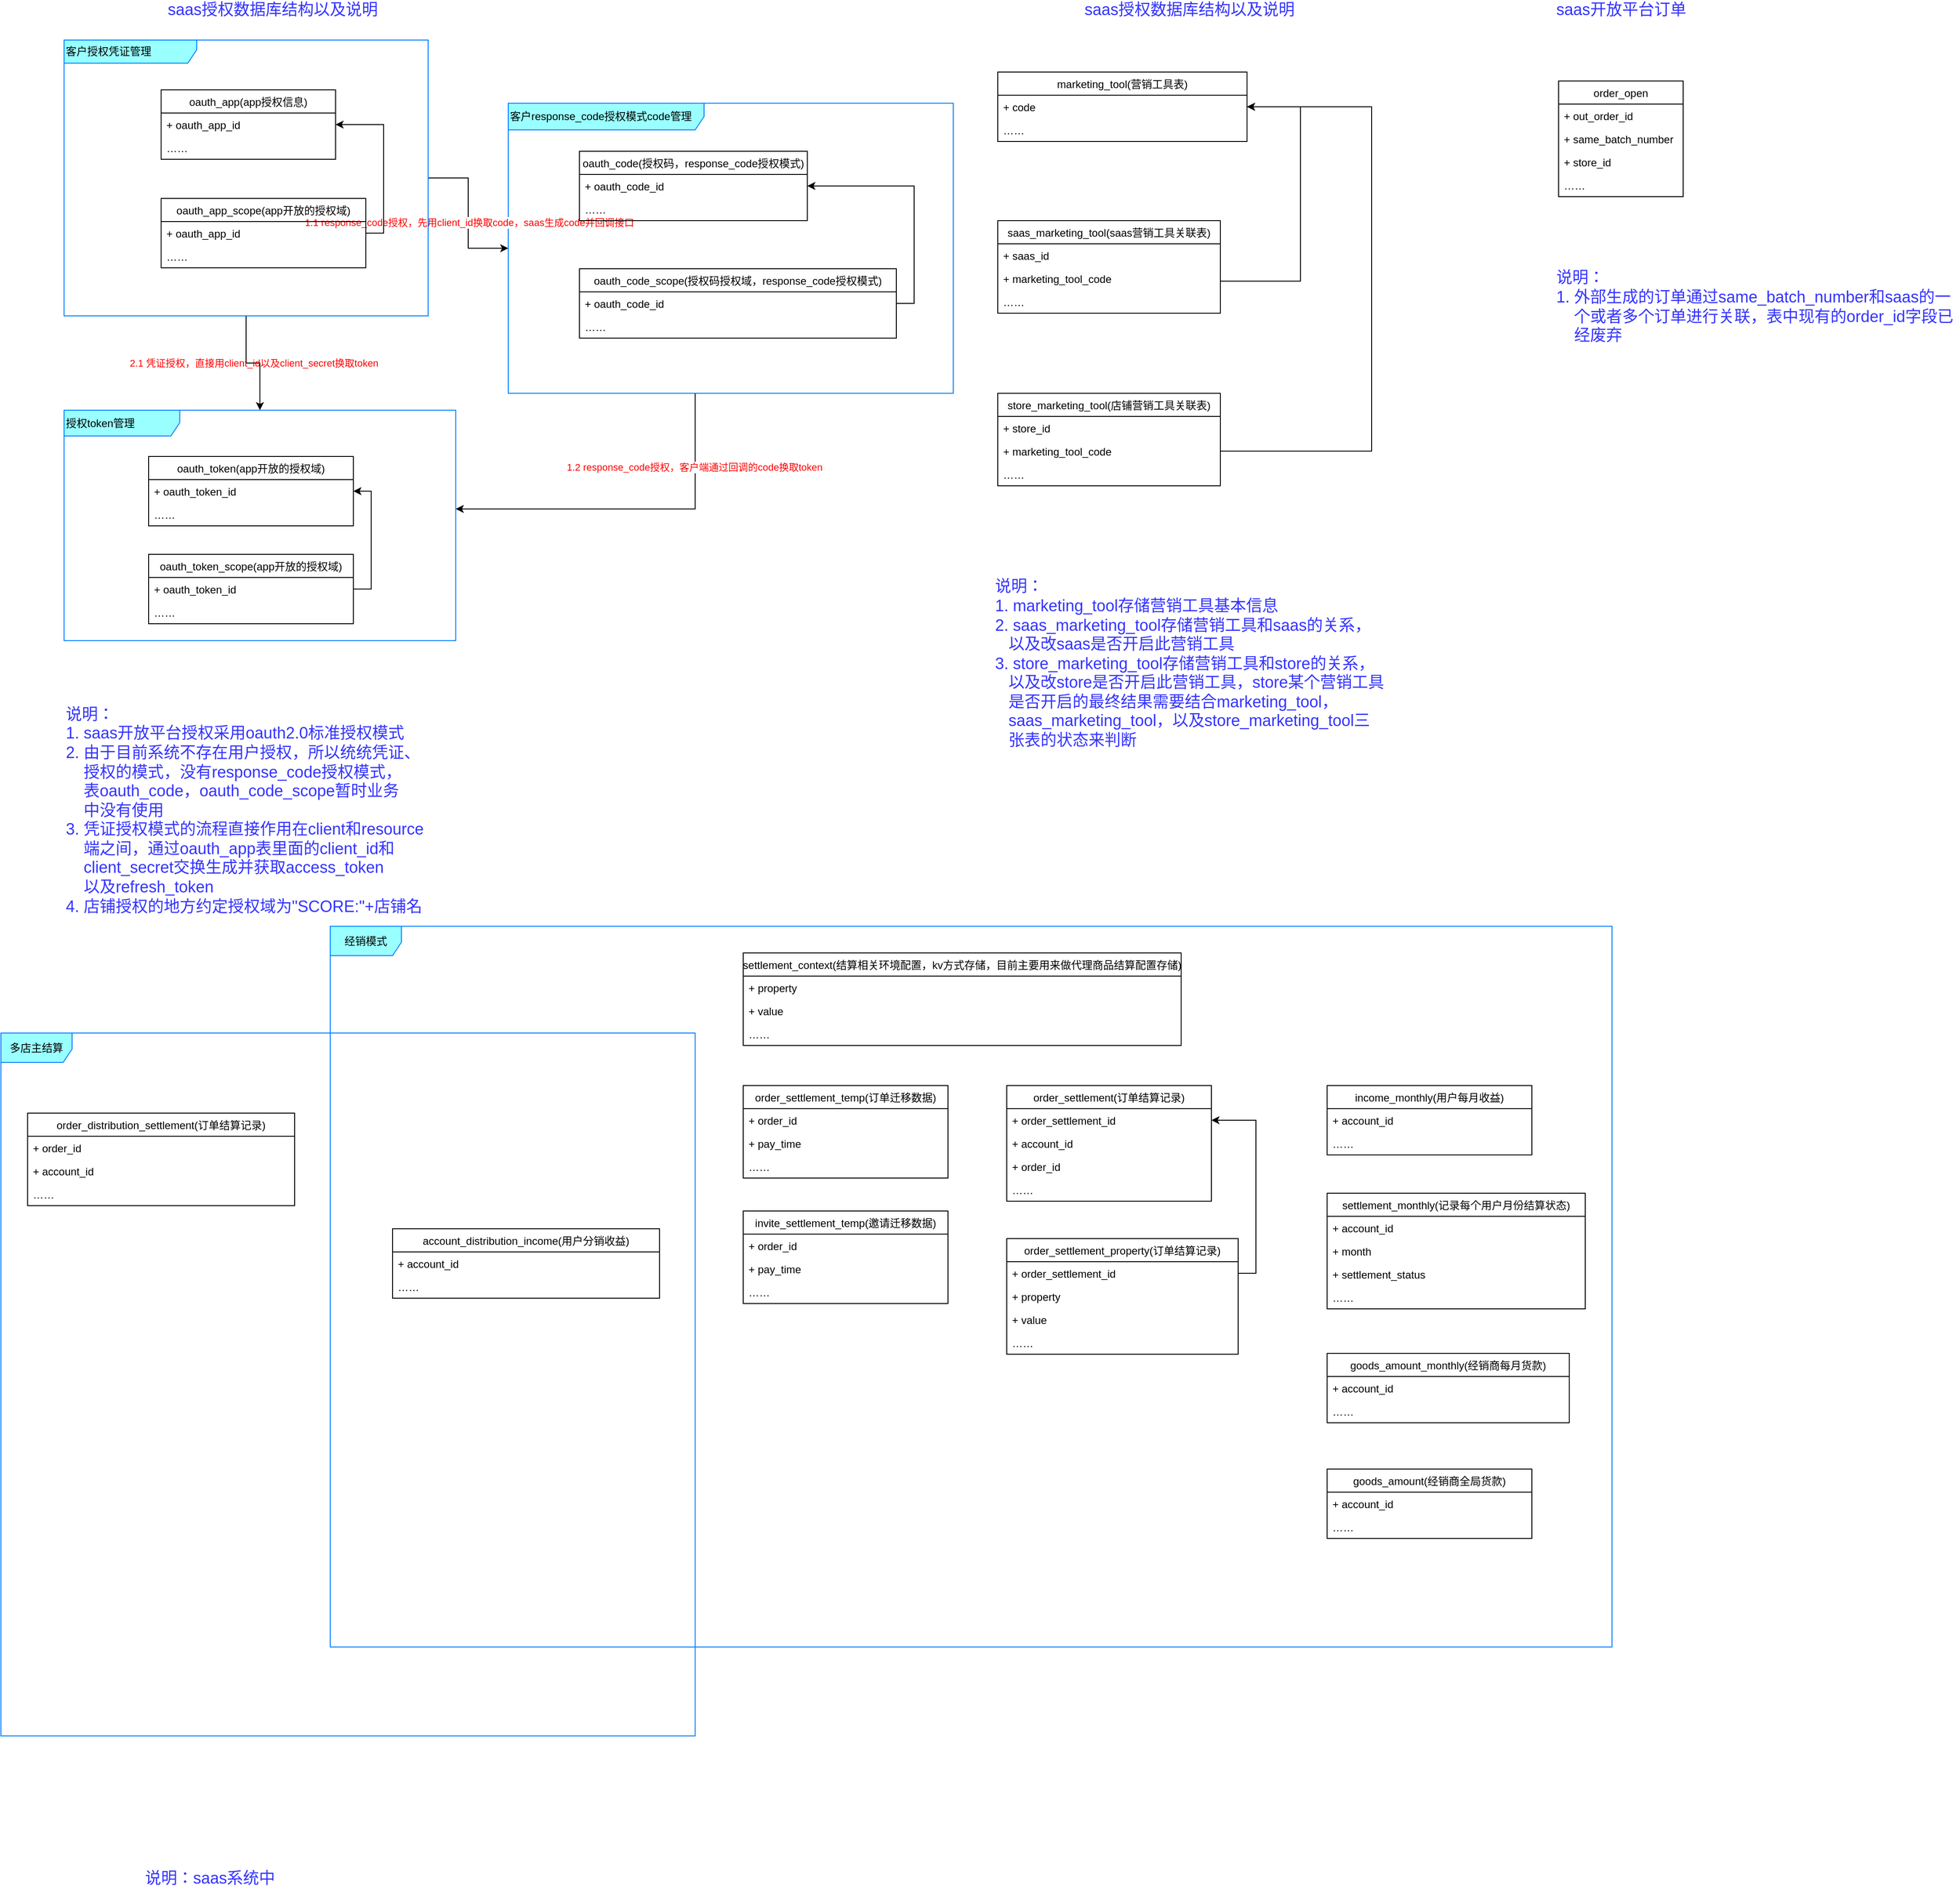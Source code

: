 <mxfile version="14.6.6" type="github">
  <diagram id="8cNXlBiLXLBAkxZQb8D8" name="Page-1">
    <mxGraphModel dx="2249" dy="762" grid="1" gridSize="10" guides="1" tooltips="1" connect="1" arrows="1" fold="1" page="1" pageScale="1" pageWidth="827" pageHeight="1169" math="0" shadow="0">
      <root>
        <mxCell id="0" />
        <mxCell id="1" parent="0" />
        <mxCell id="PSnNEIr_YmE9VNYy7DB6-49" value="多店主结算" style="shape=umlFrame;whiteSpace=wrap;html=1;width=80;height=33;fillColor=#99FFFF;strokeColor=#007FFF;" vertex="1" parent="1">
          <mxGeometry x="-680" y="1200" width="780" height="790" as="geometry" />
        </mxCell>
        <mxCell id="PSnNEIr_YmE9VNYy7DB6-50" value="经销模式" style="shape=umlFrame;whiteSpace=wrap;html=1;width=80;height=33;fillColor=#99FFFF;strokeColor=#007FFF;" vertex="1" parent="1">
          <mxGeometry x="-310" y="1080" width="1440" height="810" as="geometry" />
        </mxCell>
        <mxCell id="78lRP6di_E0o8tFX1qry-29" value="授权token管理" style="shape=umlFrame;whiteSpace=wrap;html=1;align=left;width=130;height=29;fillColor=#99FFFF;strokeColor=#007FFF;" parent="1" vertex="1">
          <mxGeometry x="-609" y="500" width="440" height="259" as="geometry" />
        </mxCell>
        <mxCell id="78lRP6di_E0o8tFX1qry-31" style="edgeStyle=orthogonalEdgeStyle;rounded=0;orthogonalLoop=1;jettySize=auto;html=1;" parent="1" source="78lRP6di_E0o8tFX1qry-28" target="78lRP6di_E0o8tFX1qry-29" edge="1">
          <mxGeometry relative="1" as="geometry">
            <Array as="points">
              <mxPoint x="100" y="611" />
            </Array>
          </mxGeometry>
        </mxCell>
        <mxCell id="78lRP6di_E0o8tFX1qry-37" value="1.2 response_code授权，客户端通过回调的code换取token" style="edgeLabel;html=1;align=center;verticalAlign=middle;resizable=0;points=[];fontColor=#FF0000;" parent="78lRP6di_E0o8tFX1qry-31" vertex="1" connectable="0">
          <mxGeometry x="-0.584" y="-1" relative="1" as="geometry">
            <mxPoint as="offset" />
          </mxGeometry>
        </mxCell>
        <mxCell id="78lRP6di_E0o8tFX1qry-28" value="客户response_code授权模式code管理" style="shape=umlFrame;whiteSpace=wrap;html=1;align=left;width=220;height=30;labelBackgroundColor=none;labelBorderColor=none;fillColor=#99FFFF;strokeColor=#007FFF;" parent="1" vertex="1">
          <mxGeometry x="-110" y="155" width="500" height="326" as="geometry" />
        </mxCell>
        <mxCell id="78lRP6di_E0o8tFX1qry-30" style="edgeStyle=orthogonalEdgeStyle;rounded=0;orthogonalLoop=1;jettySize=auto;html=1;" parent="1" source="78lRP6di_E0o8tFX1qry-27" target="78lRP6di_E0o8tFX1qry-28" edge="1">
          <mxGeometry relative="1" as="geometry">
            <Array as="points">
              <mxPoint x="-155" y="239" />
              <mxPoint x="-155" y="318" />
            </Array>
          </mxGeometry>
        </mxCell>
        <mxCell id="78lRP6di_E0o8tFX1qry-36" value="1.1&amp;nbsp;response_code授权，先用client_id换取code，saas生成code并回调接口" style="edgeLabel;html=1;align=center;verticalAlign=middle;resizable=0;points=[];fontColor=#FF0000;" parent="78lRP6di_E0o8tFX1qry-30" vertex="1" connectable="0">
          <mxGeometry x="0.124" y="1" relative="1" as="geometry">
            <mxPoint as="offset" />
          </mxGeometry>
        </mxCell>
        <mxCell id="78lRP6di_E0o8tFX1qry-32" value="2.1&amp;nbsp;凭证授权，直接用client_id以及client_secret换取token" style="edgeStyle=orthogonalEdgeStyle;rounded=0;orthogonalLoop=1;jettySize=auto;html=1;fontColor=#FF0000;labelBackgroundColor=none;" parent="1" source="78lRP6di_E0o8tFX1qry-27" target="78lRP6di_E0o8tFX1qry-29" edge="1">
          <mxGeometry relative="1" as="geometry" />
        </mxCell>
        <mxCell id="78lRP6di_E0o8tFX1qry-27" value="客户授权凭证管理" style="shape=umlFrame;whiteSpace=wrap;html=1;align=left;width=149;height=26;fillColor=#99FFFF;strokeColor=#007FFF;" parent="1" vertex="1">
          <mxGeometry x="-609" y="84" width="409" height="310" as="geometry" />
        </mxCell>
        <mxCell id="y5n3PDEYsCLpKXq8bgqE-3" value="oauth_app(app授权信息)" style="swimlane;fontStyle=0;childLayout=stackLayout;horizontal=1;startSize=26;fillColor=none;horizontalStack=0;resizeParent=1;resizeParentMax=0;resizeLast=0;collapsible=1;marginBottom=0;" parent="1" vertex="1">
          <mxGeometry x="-500" y="140" width="196" height="78" as="geometry" />
        </mxCell>
        <mxCell id="y5n3PDEYsCLpKXq8bgqE-4" value="+ oauth_app_id" style="text;strokeColor=none;fillColor=none;align=left;verticalAlign=top;spacingLeft=4;spacingRight=4;overflow=hidden;rotatable=0;points=[[0,0.5],[1,0.5]];portConstraint=eastwest;" parent="y5n3PDEYsCLpKXq8bgqE-3" vertex="1">
          <mxGeometry y="26" width="196" height="26" as="geometry" />
        </mxCell>
        <mxCell id="y5n3PDEYsCLpKXq8bgqE-7" value="……" style="text;strokeColor=none;fillColor=none;align=left;verticalAlign=top;spacingLeft=4;spacingRight=4;overflow=hidden;rotatable=0;points=[[0,0.5],[1,0.5]];portConstraint=eastwest;" parent="y5n3PDEYsCLpKXq8bgqE-3" vertex="1">
          <mxGeometry y="52" width="196" height="26" as="geometry" />
        </mxCell>
        <mxCell id="y5n3PDEYsCLpKXq8bgqE-8" value="oauth_app_scope(app开放的授权域)" style="swimlane;fontStyle=0;childLayout=stackLayout;horizontal=1;startSize=26;fillColor=none;horizontalStack=0;resizeParent=1;resizeParentMax=0;resizeLast=0;collapsible=1;marginBottom=0;" parent="1" vertex="1">
          <mxGeometry x="-500" y="262" width="230" height="78" as="geometry" />
        </mxCell>
        <mxCell id="y5n3PDEYsCLpKXq8bgqE-9" value="+ oauth_app_id" style="text;strokeColor=none;fillColor=none;align=left;verticalAlign=top;spacingLeft=4;spacingRight=4;overflow=hidden;rotatable=0;points=[[0,0.5],[1,0.5]];portConstraint=eastwest;" parent="y5n3PDEYsCLpKXq8bgqE-8" vertex="1">
          <mxGeometry y="26" width="230" height="26" as="geometry" />
        </mxCell>
        <mxCell id="y5n3PDEYsCLpKXq8bgqE-10" value="……" style="text;strokeColor=none;fillColor=none;align=left;verticalAlign=top;spacingLeft=4;spacingRight=4;overflow=hidden;rotatable=0;points=[[0,0.5],[1,0.5]];portConstraint=eastwest;" parent="y5n3PDEYsCLpKXq8bgqE-8" vertex="1">
          <mxGeometry y="52" width="230" height="26" as="geometry" />
        </mxCell>
        <mxCell id="y5n3PDEYsCLpKXq8bgqE-18" value="oauth_code(授权码，response_code授权模式)" style="swimlane;fontStyle=0;childLayout=stackLayout;horizontal=1;startSize=26;fillColor=none;horizontalStack=0;resizeParent=1;resizeParentMax=0;resizeLast=0;collapsible=1;marginBottom=0;" parent="1" vertex="1">
          <mxGeometry x="-30" y="209" width="256" height="78" as="geometry" />
        </mxCell>
        <mxCell id="y5n3PDEYsCLpKXq8bgqE-19" value="+ oauth_code_id" style="text;strokeColor=none;fillColor=none;align=left;verticalAlign=top;spacingLeft=4;spacingRight=4;overflow=hidden;rotatable=0;points=[[0,0.5],[1,0.5]];portConstraint=eastwest;" parent="y5n3PDEYsCLpKXq8bgqE-18" vertex="1">
          <mxGeometry y="26" width="256" height="26" as="geometry" />
        </mxCell>
        <mxCell id="y5n3PDEYsCLpKXq8bgqE-20" value="……" style="text;strokeColor=none;fillColor=none;align=left;verticalAlign=top;spacingLeft=4;spacingRight=4;overflow=hidden;rotatable=0;points=[[0,0.5],[1,0.5]];portConstraint=eastwest;" parent="y5n3PDEYsCLpKXq8bgqE-18" vertex="1">
          <mxGeometry y="52" width="256" height="26" as="geometry" />
        </mxCell>
        <mxCell id="y5n3PDEYsCLpKXq8bgqE-21" value="oauth_code_scope(授权码授权域，response_code授权模式)" style="swimlane;fontStyle=0;childLayout=stackLayout;horizontal=1;startSize=26;fillColor=none;horizontalStack=0;resizeParent=1;resizeParentMax=0;resizeLast=0;collapsible=1;marginBottom=0;" parent="1" vertex="1">
          <mxGeometry x="-30" y="341" width="356" height="78" as="geometry" />
        </mxCell>
        <mxCell id="y5n3PDEYsCLpKXq8bgqE-22" value="+ oauth_code_id" style="text;strokeColor=none;fillColor=none;align=left;verticalAlign=top;spacingLeft=4;spacingRight=4;overflow=hidden;rotatable=0;points=[[0,0.5],[1,0.5]];portConstraint=eastwest;" parent="y5n3PDEYsCLpKXq8bgqE-21" vertex="1">
          <mxGeometry y="26" width="356" height="26" as="geometry" />
        </mxCell>
        <mxCell id="y5n3PDEYsCLpKXq8bgqE-23" value="……" style="text;strokeColor=none;fillColor=none;align=left;verticalAlign=top;spacingLeft=4;spacingRight=4;overflow=hidden;rotatable=0;points=[[0,0.5],[1,0.5]];portConstraint=eastwest;" parent="y5n3PDEYsCLpKXq8bgqE-21" vertex="1">
          <mxGeometry y="52" width="356" height="26" as="geometry" />
        </mxCell>
        <mxCell id="y5n3PDEYsCLpKXq8bgqE-24" value="oauth_token(app开放的授权域)" style="swimlane;fontStyle=0;childLayout=stackLayout;horizontal=1;startSize=26;fillColor=none;horizontalStack=0;resizeParent=1;resizeParentMax=0;resizeLast=0;collapsible=1;marginBottom=0;" parent="1" vertex="1">
          <mxGeometry x="-514" y="552" width="230" height="78" as="geometry" />
        </mxCell>
        <mxCell id="y5n3PDEYsCLpKXq8bgqE-25" value="+ oauth_token_id" style="text;strokeColor=none;fillColor=none;align=left;verticalAlign=top;spacingLeft=4;spacingRight=4;overflow=hidden;rotatable=0;points=[[0,0.5],[1,0.5]];portConstraint=eastwest;" parent="y5n3PDEYsCLpKXq8bgqE-24" vertex="1">
          <mxGeometry y="26" width="230" height="26" as="geometry" />
        </mxCell>
        <mxCell id="y5n3PDEYsCLpKXq8bgqE-26" value="……" style="text;strokeColor=none;fillColor=none;align=left;verticalAlign=top;spacingLeft=4;spacingRight=4;overflow=hidden;rotatable=0;points=[[0,0.5],[1,0.5]];portConstraint=eastwest;" parent="y5n3PDEYsCLpKXq8bgqE-24" vertex="1">
          <mxGeometry y="52" width="230" height="26" as="geometry" />
        </mxCell>
        <mxCell id="y5n3PDEYsCLpKXq8bgqE-27" value="oauth_token_scope(app开放的授权域)" style="swimlane;fontStyle=0;childLayout=stackLayout;horizontal=1;startSize=26;fillColor=none;horizontalStack=0;resizeParent=1;resizeParentMax=0;resizeLast=0;collapsible=1;marginBottom=0;" parent="1" vertex="1">
          <mxGeometry x="-514" y="662" width="230" height="78" as="geometry" />
        </mxCell>
        <mxCell id="y5n3PDEYsCLpKXq8bgqE-28" value="+ oauth_token_id" style="text;strokeColor=none;fillColor=none;align=left;verticalAlign=top;spacingLeft=4;spacingRight=4;overflow=hidden;rotatable=0;points=[[0,0.5],[1,0.5]];portConstraint=eastwest;" parent="y5n3PDEYsCLpKXq8bgqE-27" vertex="1">
          <mxGeometry y="26" width="230" height="26" as="geometry" />
        </mxCell>
        <mxCell id="y5n3PDEYsCLpKXq8bgqE-29" value="……" style="text;strokeColor=none;fillColor=none;align=left;verticalAlign=top;spacingLeft=4;spacingRight=4;overflow=hidden;rotatable=0;points=[[0,0.5],[1,0.5]];portConstraint=eastwest;" parent="y5n3PDEYsCLpKXq8bgqE-27" vertex="1">
          <mxGeometry y="52" width="230" height="26" as="geometry" />
        </mxCell>
        <mxCell id="y5n3PDEYsCLpKXq8bgqE-30" value="&lt;font style=&quot;font-size: 18px&quot; color=&quot;#3333ff&quot;&gt;saas授权数据库结构以及说明&lt;/font&gt;" style="text;html=1;align=center;verticalAlign=middle;resizable=0;points=[];autosize=1;strokeColor=none;" parent="1" vertex="1">
          <mxGeometry x="-500" y="40" width="250" height="20" as="geometry" />
        </mxCell>
        <mxCell id="y5n3PDEYsCLpKXq8bgqE-31" style="edgeStyle=orthogonalEdgeStyle;rounded=0;orthogonalLoop=1;jettySize=auto;html=1;exitX=1;exitY=0.5;exitDx=0;exitDy=0;entryX=1;entryY=0.5;entryDx=0;entryDy=0;" parent="1" source="y5n3PDEYsCLpKXq8bgqE-9" target="y5n3PDEYsCLpKXq8bgqE-4" edge="1">
          <mxGeometry relative="1" as="geometry" />
        </mxCell>
        <mxCell id="y5n3PDEYsCLpKXq8bgqE-32" style="edgeStyle=orthogonalEdgeStyle;rounded=0;orthogonalLoop=1;jettySize=auto;html=1;exitX=1;exitY=0.5;exitDx=0;exitDy=0;entryX=1;entryY=0.5;entryDx=0;entryDy=0;" parent="1" source="y5n3PDEYsCLpKXq8bgqE-22" target="y5n3PDEYsCLpKXq8bgqE-19" edge="1">
          <mxGeometry relative="1" as="geometry" />
        </mxCell>
        <mxCell id="y5n3PDEYsCLpKXq8bgqE-33" style="edgeStyle=orthogonalEdgeStyle;rounded=0;orthogonalLoop=1;jettySize=auto;html=1;exitX=1;exitY=0.5;exitDx=0;exitDy=0;entryX=1;entryY=0.5;entryDx=0;entryDy=0;" parent="1" source="y5n3PDEYsCLpKXq8bgqE-28" target="y5n3PDEYsCLpKXq8bgqE-25" edge="1">
          <mxGeometry relative="1" as="geometry" />
        </mxCell>
        <mxCell id="y5n3PDEYsCLpKXq8bgqE-34" value="&lt;div style=&quot;&quot;&gt;&lt;span style=&quot;font-size: 18px ; color: rgb(51 , 51 , 255)&quot;&gt;说明：&lt;/span&gt;&lt;/div&gt;&lt;div style=&quot;&quot;&gt;&lt;span style=&quot;font-size: 18px ; color: rgb(51 , 51 , 255)&quot;&gt;1.&amp;nbsp;saas开放平台授权采用oauth2.0标准授权模式&lt;/span&gt;&lt;/div&gt;&lt;div style=&quot;&quot;&gt;&lt;span style=&quot;font-size: 18px ; color: rgb(51 , 51 , 255)&quot;&gt;2. 由于目前系统不存在用户授权，所以统统凭证、&lt;/span&gt;&lt;/div&gt;&lt;div style=&quot;&quot;&gt;&lt;span style=&quot;font-size: 18px ; color: rgb(51 , 51 , 255)&quot;&gt;&amp;nbsp; &amp;nbsp; 授权的模式，没有response_code授权模式，&lt;/span&gt;&lt;/div&gt;&lt;div style=&quot;&quot;&gt;&lt;span style=&quot;font-size: 18px ; color: rgb(51 , 51 , 255)&quot;&gt;&amp;nbsp; &amp;nbsp; 表oauth_code，oauth_code_scope暂时业务&lt;/span&gt;&lt;/div&gt;&lt;div style=&quot;&quot;&gt;&lt;span style=&quot;font-size: 18px ; color: rgb(51 , 51 , 255)&quot;&gt;&amp;nbsp; &amp;nbsp; 中没有使用&lt;/span&gt;&lt;/div&gt;&lt;div style=&quot;&quot;&gt;&lt;span style=&quot;font-size: 18px ; color: rgb(51 , 51 , 255)&quot;&gt;3.&amp;nbsp;凭证授权模式的流程直接作用在client和resource&lt;/span&gt;&lt;/div&gt;&lt;div style=&quot;&quot;&gt;&lt;span style=&quot;font-size: 18px ; color: rgb(51 , 51 , 255)&quot;&gt;&amp;nbsp; &amp;nbsp; 端之间，通过oauth_app表里面的client_id和&lt;/span&gt;&lt;/div&gt;&lt;div style=&quot;&quot;&gt;&lt;span style=&quot;font-size: 18px ; color: rgb(51 , 51 , 255)&quot;&gt;&amp;nbsp; &amp;nbsp; client_secret交换生成并获取access_token&lt;/span&gt;&lt;/div&gt;&lt;div style=&quot;&quot;&gt;&lt;span style=&quot;font-size: 18px ; color: rgb(51 , 51 , 255)&quot;&gt;&amp;nbsp; &amp;nbsp; 以及refresh_token&lt;/span&gt;&lt;/div&gt;&lt;div style=&quot;&quot;&gt;&lt;span style=&quot;font-size: 18px ; color: rgb(51 , 51 , 255)&quot;&gt;4.&amp;nbsp;店铺授权的地方约定授权域为&quot;SCORE:&quot;+店铺名&lt;/span&gt;&lt;/div&gt;" style="text;html=1;align=left;verticalAlign=middle;resizable=0;points=[];autosize=1;strokeColor=none;" parent="1" vertex="1">
          <mxGeometry x="-609" y="860" width="420" height="180" as="geometry" />
        </mxCell>
        <mxCell id="78lRP6di_E0o8tFX1qry-1" value="marketing_tool(营销工具表)" style="swimlane;fontStyle=0;childLayout=stackLayout;horizontal=1;startSize=26;fillColor=none;horizontalStack=0;resizeParent=1;resizeParentMax=0;resizeLast=0;collapsible=1;marginBottom=0;" parent="1" vertex="1">
          <mxGeometry x="440" y="120" width="280" height="78" as="geometry" />
        </mxCell>
        <mxCell id="78lRP6di_E0o8tFX1qry-2" value="+ code" style="text;strokeColor=none;fillColor=none;align=left;verticalAlign=top;spacingLeft=4;spacingRight=4;overflow=hidden;rotatable=0;points=[[0,0.5],[1,0.5]];portConstraint=eastwest;" parent="78lRP6di_E0o8tFX1qry-1" vertex="1">
          <mxGeometry y="26" width="280" height="26" as="geometry" />
        </mxCell>
        <mxCell id="78lRP6di_E0o8tFX1qry-13" value="……" style="text;strokeColor=none;fillColor=none;align=left;verticalAlign=top;spacingLeft=4;spacingRight=4;overflow=hidden;rotatable=0;points=[[0,0.5],[1,0.5]];portConstraint=eastwest;" parent="78lRP6di_E0o8tFX1qry-1" vertex="1">
          <mxGeometry y="52" width="280" height="26" as="geometry" />
        </mxCell>
        <mxCell id="78lRP6di_E0o8tFX1qry-5" value="saas_marketing_tool(saas营销工具关联表)" style="swimlane;fontStyle=0;childLayout=stackLayout;horizontal=1;startSize=26;fillColor=none;horizontalStack=0;resizeParent=1;resizeParentMax=0;resizeLast=0;collapsible=1;marginBottom=0;" parent="1" vertex="1">
          <mxGeometry x="440" y="287" width="250" height="104" as="geometry" />
        </mxCell>
        <mxCell id="78lRP6di_E0o8tFX1qry-6" value="+ saas_id" style="text;strokeColor=none;fillColor=none;align=left;verticalAlign=top;spacingLeft=4;spacingRight=4;overflow=hidden;rotatable=0;points=[[0,0.5],[1,0.5]];portConstraint=eastwest;" parent="78lRP6di_E0o8tFX1qry-5" vertex="1">
          <mxGeometry y="26" width="250" height="26" as="geometry" />
        </mxCell>
        <mxCell id="78lRP6di_E0o8tFX1qry-7" value="+ marketing_tool_code" style="text;strokeColor=none;fillColor=none;align=left;verticalAlign=top;spacingLeft=4;spacingRight=4;overflow=hidden;rotatable=0;points=[[0,0.5],[1,0.5]];portConstraint=eastwest;" parent="78lRP6di_E0o8tFX1qry-5" vertex="1">
          <mxGeometry y="52" width="250" height="26" as="geometry" />
        </mxCell>
        <mxCell id="78lRP6di_E0o8tFX1qry-8" value="……" style="text;strokeColor=none;fillColor=none;align=left;verticalAlign=top;spacingLeft=4;spacingRight=4;overflow=hidden;rotatable=0;points=[[0,0.5],[1,0.5]];portConstraint=eastwest;" parent="78lRP6di_E0o8tFX1qry-5" vertex="1">
          <mxGeometry y="78" width="250" height="26" as="geometry" />
        </mxCell>
        <mxCell id="78lRP6di_E0o8tFX1qry-9" value="store_marketing_tool(店铺营销工具关联表)" style="swimlane;fontStyle=0;childLayout=stackLayout;horizontal=1;startSize=26;fillColor=none;horizontalStack=0;resizeParent=1;resizeParentMax=0;resizeLast=0;collapsible=1;marginBottom=0;" parent="1" vertex="1">
          <mxGeometry x="440" y="481" width="250" height="104" as="geometry" />
        </mxCell>
        <mxCell id="78lRP6di_E0o8tFX1qry-10" value="+ store_id" style="text;strokeColor=none;fillColor=none;align=left;verticalAlign=top;spacingLeft=4;spacingRight=4;overflow=hidden;rotatable=0;points=[[0,0.5],[1,0.5]];portConstraint=eastwest;" parent="78lRP6di_E0o8tFX1qry-9" vertex="1">
          <mxGeometry y="26" width="250" height="26" as="geometry" />
        </mxCell>
        <mxCell id="78lRP6di_E0o8tFX1qry-11" value="+ marketing_tool_code" style="text;strokeColor=none;fillColor=none;align=left;verticalAlign=top;spacingLeft=4;spacingRight=4;overflow=hidden;rotatable=0;points=[[0,0.5],[1,0.5]];portConstraint=eastwest;" parent="78lRP6di_E0o8tFX1qry-9" vertex="1">
          <mxGeometry y="52" width="250" height="26" as="geometry" />
        </mxCell>
        <mxCell id="78lRP6di_E0o8tFX1qry-12" value="……" style="text;strokeColor=none;fillColor=none;align=left;verticalAlign=top;spacingLeft=4;spacingRight=4;overflow=hidden;rotatable=0;points=[[0,0.5],[1,0.5]];portConstraint=eastwest;" parent="78lRP6di_E0o8tFX1qry-9" vertex="1">
          <mxGeometry y="78" width="250" height="26" as="geometry" />
        </mxCell>
        <mxCell id="78lRP6di_E0o8tFX1qry-15" style="edgeStyle=orthogonalEdgeStyle;rounded=0;orthogonalLoop=1;jettySize=auto;html=1;exitX=1;exitY=0.5;exitDx=0;exitDy=0;entryX=1;entryY=0.5;entryDx=0;entryDy=0;" parent="1" source="78lRP6di_E0o8tFX1qry-11" target="78lRP6di_E0o8tFX1qry-2" edge="1">
          <mxGeometry relative="1" as="geometry">
            <Array as="points">
              <mxPoint x="860" y="546" />
              <mxPoint x="860" y="159" />
            </Array>
          </mxGeometry>
        </mxCell>
        <mxCell id="78lRP6di_E0o8tFX1qry-17" style="edgeStyle=orthogonalEdgeStyle;rounded=0;orthogonalLoop=1;jettySize=auto;html=1;exitX=1;exitY=0.5;exitDx=0;exitDy=0;entryX=1;entryY=0.5;entryDx=0;entryDy=0;" parent="1" source="78lRP6di_E0o8tFX1qry-7" target="78lRP6di_E0o8tFX1qry-2" edge="1">
          <mxGeometry relative="1" as="geometry">
            <Array as="points">
              <mxPoint x="780" y="355" />
              <mxPoint x="780" y="159" />
            </Array>
          </mxGeometry>
        </mxCell>
        <mxCell id="78lRP6di_E0o8tFX1qry-18" value="&lt;font style=&quot;font-size: 18px&quot; color=&quot;#3333ff&quot;&gt;saas授权数据库结构以及说明&lt;/font&gt;" style="text;html=1;align=center;verticalAlign=middle;resizable=0;points=[];autosize=1;strokeColor=none;" parent="1" vertex="1">
          <mxGeometry x="530" y="40" width="250" height="20" as="geometry" />
        </mxCell>
        <mxCell id="78lRP6di_E0o8tFX1qry-19" value="&lt;div style=&quot;text-align: left&quot;&gt;&lt;span style=&quot;font-size: 18px ; color: rgb(51 , 51 , 255)&quot;&gt;说明：&lt;/span&gt;&lt;/div&gt;&lt;div style=&quot;text-align: left&quot;&gt;&lt;span style=&quot;font-size: 18px ; color: rgb(51 , 51 , 255)&quot;&gt;1.&amp;nbsp;marketing_tool存储营销工具基本信息&lt;br&gt;2. saas_marketing_tool存储营销工具和saas的关系，&lt;br&gt;&amp;nbsp; &amp;nbsp;以及改saas是否开启此营销工具&lt;br&gt;&lt;/span&gt;&lt;span style=&quot;color: rgb(51 , 51 , 255) ; font-size: 18px&quot;&gt;3.&amp;nbsp;store_marketing_tool存储营销工具和store的关系，&lt;br&gt;&amp;nbsp; &amp;nbsp;以及改store是否开启此营销工具，store某个营销工具&lt;/span&gt;&lt;/div&gt;&lt;div style=&quot;text-align: left&quot;&gt;&lt;span style=&quot;color: rgb(51 , 51 , 255) ; font-size: 18px&quot;&gt;&amp;nbsp; &amp;nbsp;是否开启的最终结果需要结合marketing_tool，&lt;/span&gt;&lt;/div&gt;&lt;div style=&quot;text-align: left&quot;&gt;&lt;span style=&quot;color: rgb(51 , 51 , 255) ; font-size: 18px&quot;&gt;&amp;nbsp; &amp;nbsp;saas_marketing_tool，以及store_marketing_tool三&lt;/span&gt;&lt;/div&gt;&lt;div style=&quot;text-align: left&quot;&gt;&lt;span style=&quot;color: rgb(51 , 51 , 255) ; font-size: 18px&quot;&gt;&amp;nbsp; &amp;nbsp;张表的状态来判断&lt;/span&gt;&lt;br style=&quot;color: rgb(51 , 51 , 255) ; font-size: 18px&quot;&gt;&lt;/div&gt;" style="text;html=1;align=center;verticalAlign=middle;resizable=0;points=[];autosize=1;strokeColor=none;" parent="1" vertex="1">
          <mxGeometry x="430" y="710" width="450" height="150" as="geometry" />
        </mxCell>
        <mxCell id="78lRP6di_E0o8tFX1qry-20" value="&lt;font color=&quot;#3333ff&quot;&gt;&lt;span style=&quot;font-size: 18px&quot;&gt;saas开放平台订单&lt;/span&gt;&lt;/font&gt;" style="text;html=1;align=center;verticalAlign=middle;resizable=0;points=[];autosize=1;strokeColor=none;" parent="1" vertex="1">
          <mxGeometry x="1060" y="40" width="160" height="20" as="geometry" />
        </mxCell>
        <mxCell id="78lRP6di_E0o8tFX1qry-21" value="order_open" style="swimlane;fontStyle=0;childLayout=stackLayout;horizontal=1;startSize=26;fillColor=none;horizontalStack=0;resizeParent=1;resizeParentMax=0;resizeLast=0;collapsible=1;marginBottom=0;" parent="1" vertex="1">
          <mxGeometry x="1070" y="130" width="140" height="130" as="geometry" />
        </mxCell>
        <mxCell id="78lRP6di_E0o8tFX1qry-22" value="+ out_order_id" style="text;strokeColor=none;fillColor=none;align=left;verticalAlign=top;spacingLeft=4;spacingRight=4;overflow=hidden;rotatable=0;points=[[0,0.5],[1,0.5]];portConstraint=eastwest;" parent="78lRP6di_E0o8tFX1qry-21" vertex="1">
          <mxGeometry y="26" width="140" height="26" as="geometry" />
        </mxCell>
        <mxCell id="78lRP6di_E0o8tFX1qry-24" value="+ same_batch_number" style="text;strokeColor=none;fillColor=none;align=left;verticalAlign=top;spacingLeft=4;spacingRight=4;overflow=hidden;rotatable=0;points=[[0,0.5],[1,0.5]];portConstraint=eastwest;" parent="78lRP6di_E0o8tFX1qry-21" vertex="1">
          <mxGeometry y="52" width="140" height="26" as="geometry" />
        </mxCell>
        <mxCell id="78lRP6di_E0o8tFX1qry-25" value="+ store_id" style="text;strokeColor=none;fillColor=none;align=left;verticalAlign=top;spacingLeft=4;spacingRight=4;overflow=hidden;rotatable=0;points=[[0,0.5],[1,0.5]];portConstraint=eastwest;" parent="78lRP6di_E0o8tFX1qry-21" vertex="1">
          <mxGeometry y="78" width="140" height="26" as="geometry" />
        </mxCell>
        <mxCell id="78lRP6di_E0o8tFX1qry-23" value="……" style="text;strokeColor=none;fillColor=none;align=left;verticalAlign=top;spacingLeft=4;spacingRight=4;overflow=hidden;rotatable=0;points=[[0,0.5],[1,0.5]];portConstraint=eastwest;" parent="78lRP6di_E0o8tFX1qry-21" vertex="1">
          <mxGeometry y="104" width="140" height="26" as="geometry" />
        </mxCell>
        <mxCell id="78lRP6di_E0o8tFX1qry-26" value="&lt;div style=&quot;text-align: left&quot;&gt;&lt;span style=&quot;font-size: 18px ; color: rgb(51 , 51 , 255)&quot;&gt;说明：&lt;/span&gt;&lt;/div&gt;&lt;div style=&quot;text-align: left&quot;&gt;&lt;span style=&quot;font-size: 18px ; color: rgb(51 , 51 , 255)&quot;&gt;1.&amp;nbsp;外部生成的订单通过same_batch_number和saas的一&lt;/span&gt;&lt;/div&gt;&lt;div style=&quot;text-align: left&quot;&gt;&lt;span style=&quot;font-size: 18px ; color: rgb(51 , 51 , 255)&quot;&gt;&amp;nbsp; &amp;nbsp; 个或者多个订单进行关联，&lt;/span&gt;&lt;span style=&quot;color: rgb(51 , 51 , 255) ; font-size: 18px&quot;&gt;表中现有的order_id字段&lt;/span&gt;&lt;span style=&quot;color: rgb(51 , 51 , 255) ; font-size: 18px&quot;&gt;已&lt;/span&gt;&lt;/div&gt;&lt;div style=&quot;text-align: left&quot;&gt;&lt;span style=&quot;color: rgb(51 , 51 , 255) ; font-size: 18px&quot;&gt;&amp;nbsp; &amp;nbsp; 经废弃&lt;/span&gt;&lt;/div&gt;" style="text;html=1;align=center;verticalAlign=middle;resizable=0;points=[];autosize=1;strokeColor=none;" parent="1" vertex="1">
          <mxGeometry x="1060" y="349" width="460" height="70" as="geometry" />
        </mxCell>
        <mxCell id="i8r9v-NDTMNt73W6e1mo-1" value="settlement_context(结算相关环境配置，kv方式存储，目前主要用来做代理商品结算配置存储)" style="swimlane;fontStyle=0;childLayout=stackLayout;horizontal=1;startSize=26;fillColor=none;horizontalStack=0;resizeParent=1;resizeParentMax=0;resizeLast=0;collapsible=1;marginBottom=0;" parent="1" vertex="1">
          <mxGeometry x="154" y="1110" width="492" height="104" as="geometry" />
        </mxCell>
        <mxCell id="i8r9v-NDTMNt73W6e1mo-2" value="+ property" style="text;strokeColor=none;fillColor=none;align=left;verticalAlign=top;spacingLeft=4;spacingRight=4;overflow=hidden;rotatable=0;points=[[0,0.5],[1,0.5]];portConstraint=eastwest;" parent="i8r9v-NDTMNt73W6e1mo-1" vertex="1">
          <mxGeometry y="26" width="492" height="26" as="geometry" />
        </mxCell>
        <mxCell id="i8r9v-NDTMNt73W6e1mo-3" value="+ value" style="text;strokeColor=none;fillColor=none;align=left;verticalAlign=top;spacingLeft=4;spacingRight=4;overflow=hidden;rotatable=0;points=[[0,0.5],[1,0.5]];portConstraint=eastwest;" parent="i8r9v-NDTMNt73W6e1mo-1" vertex="1">
          <mxGeometry y="52" width="492" height="26" as="geometry" />
        </mxCell>
        <mxCell id="i8r9v-NDTMNt73W6e1mo-4" value="……" style="text;strokeColor=none;fillColor=none;align=left;verticalAlign=top;spacingLeft=4;spacingRight=4;overflow=hidden;rotatable=0;points=[[0,0.5],[1,0.5]];portConstraint=eastwest;" parent="i8r9v-NDTMNt73W6e1mo-1" vertex="1">
          <mxGeometry y="78" width="492" height="26" as="geometry" />
        </mxCell>
        <mxCell id="PSnNEIr_YmE9VNYy7DB6-1" value="settlement_monthly(记录每个用户月份结算状态)" style="swimlane;fontStyle=0;childLayout=stackLayout;horizontal=1;startSize=26;fillColor=none;horizontalStack=0;resizeParent=1;resizeParentMax=0;resizeLast=0;collapsible=1;marginBottom=0;" vertex="1" parent="1">
          <mxGeometry x="810" y="1380" width="290" height="130" as="geometry" />
        </mxCell>
        <mxCell id="PSnNEIr_YmE9VNYy7DB6-2" value="+ account_id" style="text;strokeColor=none;fillColor=none;align=left;verticalAlign=top;spacingLeft=4;spacingRight=4;overflow=hidden;rotatable=0;points=[[0,0.5],[1,0.5]];portConstraint=eastwest;" vertex="1" parent="PSnNEIr_YmE9VNYy7DB6-1">
          <mxGeometry y="26" width="290" height="26" as="geometry" />
        </mxCell>
        <mxCell id="PSnNEIr_YmE9VNYy7DB6-3" value="+ month" style="text;strokeColor=none;fillColor=none;align=left;verticalAlign=top;spacingLeft=4;spacingRight=4;overflow=hidden;rotatable=0;points=[[0,0.5],[1,0.5]];portConstraint=eastwest;" vertex="1" parent="PSnNEIr_YmE9VNYy7DB6-1">
          <mxGeometry y="52" width="290" height="26" as="geometry" />
        </mxCell>
        <mxCell id="PSnNEIr_YmE9VNYy7DB6-5" value="+ settlement_status" style="text;strokeColor=none;fillColor=none;align=left;verticalAlign=top;spacingLeft=4;spacingRight=4;overflow=hidden;rotatable=0;points=[[0,0.5],[1,0.5]];portConstraint=eastwest;" vertex="1" parent="PSnNEIr_YmE9VNYy7DB6-1">
          <mxGeometry y="78" width="290" height="26" as="geometry" />
        </mxCell>
        <mxCell id="PSnNEIr_YmE9VNYy7DB6-4" value="……" style="text;strokeColor=none;fillColor=none;align=left;verticalAlign=top;spacingLeft=4;spacingRight=4;overflow=hidden;rotatable=0;points=[[0,0.5],[1,0.5]];portConstraint=eastwest;" vertex="1" parent="PSnNEIr_YmE9VNYy7DB6-1">
          <mxGeometry y="104" width="290" height="26" as="geometry" />
        </mxCell>
        <mxCell id="PSnNEIr_YmE9VNYy7DB6-6" value="goods_amount(经销商全局货款)" style="swimlane;fontStyle=0;childLayout=stackLayout;horizontal=1;startSize=26;fillColor=none;horizontalStack=0;resizeParent=1;resizeParentMax=0;resizeLast=0;collapsible=1;marginBottom=0;" vertex="1" parent="1">
          <mxGeometry x="810" y="1690" width="230" height="78" as="geometry" />
        </mxCell>
        <mxCell id="PSnNEIr_YmE9VNYy7DB6-7" value="+ account_id" style="text;strokeColor=none;fillColor=none;align=left;verticalAlign=top;spacingLeft=4;spacingRight=4;overflow=hidden;rotatable=0;points=[[0,0.5],[1,0.5]];portConstraint=eastwest;" vertex="1" parent="PSnNEIr_YmE9VNYy7DB6-6">
          <mxGeometry y="26" width="230" height="26" as="geometry" />
        </mxCell>
        <mxCell id="PSnNEIr_YmE9VNYy7DB6-10" value="……" style="text;strokeColor=none;fillColor=none;align=left;verticalAlign=top;spacingLeft=4;spacingRight=4;overflow=hidden;rotatable=0;points=[[0,0.5],[1,0.5]];portConstraint=eastwest;" vertex="1" parent="PSnNEIr_YmE9VNYy7DB6-6">
          <mxGeometry y="52" width="230" height="26" as="geometry" />
        </mxCell>
        <mxCell id="PSnNEIr_YmE9VNYy7DB6-11" value="goods_amount_monthly(经销商每月货款)" style="swimlane;fontStyle=0;childLayout=stackLayout;horizontal=1;startSize=26;fillColor=none;horizontalStack=0;resizeParent=1;resizeParentMax=0;resizeLast=0;collapsible=1;marginBottom=0;" vertex="1" parent="1">
          <mxGeometry x="810" y="1560" width="272" height="78" as="geometry" />
        </mxCell>
        <mxCell id="PSnNEIr_YmE9VNYy7DB6-12" value="+ account_id" style="text;strokeColor=none;fillColor=none;align=left;verticalAlign=top;spacingLeft=4;spacingRight=4;overflow=hidden;rotatable=0;points=[[0,0.5],[1,0.5]];portConstraint=eastwest;" vertex="1" parent="PSnNEIr_YmE9VNYy7DB6-11">
          <mxGeometry y="26" width="272" height="26" as="geometry" />
        </mxCell>
        <mxCell id="PSnNEIr_YmE9VNYy7DB6-13" value="……" style="text;strokeColor=none;fillColor=none;align=left;verticalAlign=top;spacingLeft=4;spacingRight=4;overflow=hidden;rotatable=0;points=[[0,0.5],[1,0.5]];portConstraint=eastwest;" vertex="1" parent="PSnNEIr_YmE9VNYy7DB6-11">
          <mxGeometry y="52" width="272" height="26" as="geometry" />
        </mxCell>
        <mxCell id="PSnNEIr_YmE9VNYy7DB6-14" value="income_monthly(用户每月收益)" style="swimlane;fontStyle=0;childLayout=stackLayout;horizontal=1;startSize=26;fillColor=none;horizontalStack=0;resizeParent=1;resizeParentMax=0;resizeLast=0;collapsible=1;marginBottom=0;" vertex="1" parent="1">
          <mxGeometry x="810" y="1259" width="230" height="78" as="geometry" />
        </mxCell>
        <mxCell id="PSnNEIr_YmE9VNYy7DB6-15" value="+ account_id" style="text;strokeColor=none;fillColor=none;align=left;verticalAlign=top;spacingLeft=4;spacingRight=4;overflow=hidden;rotatable=0;points=[[0,0.5],[1,0.5]];portConstraint=eastwest;" vertex="1" parent="PSnNEIr_YmE9VNYy7DB6-14">
          <mxGeometry y="26" width="230" height="26" as="geometry" />
        </mxCell>
        <mxCell id="PSnNEIr_YmE9VNYy7DB6-16" value="……" style="text;strokeColor=none;fillColor=none;align=left;verticalAlign=top;spacingLeft=4;spacingRight=4;overflow=hidden;rotatable=0;points=[[0,0.5],[1,0.5]];portConstraint=eastwest;" vertex="1" parent="PSnNEIr_YmE9VNYy7DB6-14">
          <mxGeometry y="52" width="230" height="26" as="geometry" />
        </mxCell>
        <mxCell id="PSnNEIr_YmE9VNYy7DB6-20" value="order_settlement(订单结算记录)" style="swimlane;fontStyle=0;childLayout=stackLayout;horizontal=1;startSize=26;fillColor=none;horizontalStack=0;resizeParent=1;resizeParentMax=0;resizeLast=0;collapsible=1;marginBottom=0;" vertex="1" parent="1">
          <mxGeometry x="450" y="1259" width="230" height="130" as="geometry" />
        </mxCell>
        <mxCell id="PSnNEIr_YmE9VNYy7DB6-21" value="+ order_settlement_id" style="text;strokeColor=none;fillColor=none;align=left;verticalAlign=top;spacingLeft=4;spacingRight=4;overflow=hidden;rotatable=0;points=[[0,0.5],[1,0.5]];portConstraint=eastwest;" vertex="1" parent="PSnNEIr_YmE9VNYy7DB6-20">
          <mxGeometry y="26" width="230" height="26" as="geometry" />
        </mxCell>
        <mxCell id="PSnNEIr_YmE9VNYy7DB6-26" value="+ account_id" style="text;strokeColor=none;fillColor=none;align=left;verticalAlign=top;spacingLeft=4;spacingRight=4;overflow=hidden;rotatable=0;points=[[0,0.5],[1,0.5]];portConstraint=eastwest;" vertex="1" parent="PSnNEIr_YmE9VNYy7DB6-20">
          <mxGeometry y="52" width="230" height="26" as="geometry" />
        </mxCell>
        <mxCell id="PSnNEIr_YmE9VNYy7DB6-27" value="+ order_id" style="text;strokeColor=none;fillColor=none;align=left;verticalAlign=top;spacingLeft=4;spacingRight=4;overflow=hidden;rotatable=0;points=[[0,0.5],[1,0.5]];portConstraint=eastwest;" vertex="1" parent="PSnNEIr_YmE9VNYy7DB6-20">
          <mxGeometry y="78" width="230" height="26" as="geometry" />
        </mxCell>
        <mxCell id="PSnNEIr_YmE9VNYy7DB6-22" value="……" style="text;strokeColor=none;fillColor=none;align=left;verticalAlign=top;spacingLeft=4;spacingRight=4;overflow=hidden;rotatable=0;points=[[0,0.5],[1,0.5]];portConstraint=eastwest;" vertex="1" parent="PSnNEIr_YmE9VNYy7DB6-20">
          <mxGeometry y="104" width="230" height="26" as="geometry" />
        </mxCell>
        <mxCell id="PSnNEIr_YmE9VNYy7DB6-23" value="order_settlement_property(订单结算记录)" style="swimlane;fontStyle=0;childLayout=stackLayout;horizontal=1;startSize=26;fillColor=none;horizontalStack=0;resizeParent=1;resizeParentMax=0;resizeLast=0;collapsible=1;marginBottom=0;" vertex="1" parent="1">
          <mxGeometry x="450" y="1431" width="260" height="130" as="geometry" />
        </mxCell>
        <mxCell id="PSnNEIr_YmE9VNYy7DB6-24" value="+ order_settlement_id" style="text;strokeColor=none;fillColor=none;align=left;verticalAlign=top;spacingLeft=4;spacingRight=4;overflow=hidden;rotatable=0;points=[[0,0.5],[1,0.5]];portConstraint=eastwest;" vertex="1" parent="PSnNEIr_YmE9VNYy7DB6-23">
          <mxGeometry y="26" width="260" height="26" as="geometry" />
        </mxCell>
        <mxCell id="PSnNEIr_YmE9VNYy7DB6-28" value="+ property" style="text;strokeColor=none;fillColor=none;align=left;verticalAlign=top;spacingLeft=4;spacingRight=4;overflow=hidden;rotatable=0;points=[[0,0.5],[1,0.5]];portConstraint=eastwest;" vertex="1" parent="PSnNEIr_YmE9VNYy7DB6-23">
          <mxGeometry y="52" width="260" height="26" as="geometry" />
        </mxCell>
        <mxCell id="PSnNEIr_YmE9VNYy7DB6-29" value="+ value" style="text;strokeColor=none;fillColor=none;align=left;verticalAlign=top;spacingLeft=4;spacingRight=4;overflow=hidden;rotatable=0;points=[[0,0.5],[1,0.5]];portConstraint=eastwest;" vertex="1" parent="PSnNEIr_YmE9VNYy7DB6-23">
          <mxGeometry y="78" width="260" height="26" as="geometry" />
        </mxCell>
        <mxCell id="PSnNEIr_YmE9VNYy7DB6-25" value="……" style="text;strokeColor=none;fillColor=none;align=left;verticalAlign=top;spacingLeft=4;spacingRight=4;overflow=hidden;rotatable=0;points=[[0,0.5],[1,0.5]];portConstraint=eastwest;" vertex="1" parent="PSnNEIr_YmE9VNYy7DB6-23">
          <mxGeometry y="104" width="260" height="26" as="geometry" />
        </mxCell>
        <mxCell id="PSnNEIr_YmE9VNYy7DB6-30" value="order_settlement_temp(订单迁移数据)" style="swimlane;fontStyle=0;childLayout=stackLayout;horizontal=1;startSize=26;fillColor=none;horizontalStack=0;resizeParent=1;resizeParentMax=0;resizeLast=0;collapsible=1;marginBottom=0;" vertex="1" parent="1">
          <mxGeometry x="154" y="1259" width="230" height="104" as="geometry" />
        </mxCell>
        <mxCell id="PSnNEIr_YmE9VNYy7DB6-31" value="+ order_id" style="text;strokeColor=none;fillColor=none;align=left;verticalAlign=top;spacingLeft=4;spacingRight=4;overflow=hidden;rotatable=0;points=[[0,0.5],[1,0.5]];portConstraint=eastwest;" vertex="1" parent="PSnNEIr_YmE9VNYy7DB6-30">
          <mxGeometry y="26" width="230" height="26" as="geometry" />
        </mxCell>
        <mxCell id="PSnNEIr_YmE9VNYy7DB6-32" value="+ pay_time" style="text;strokeColor=none;fillColor=none;align=left;verticalAlign=top;spacingLeft=4;spacingRight=4;overflow=hidden;rotatable=0;points=[[0,0.5],[1,0.5]];portConstraint=eastwest;" vertex="1" parent="PSnNEIr_YmE9VNYy7DB6-30">
          <mxGeometry y="52" width="230" height="26" as="geometry" />
        </mxCell>
        <mxCell id="PSnNEIr_YmE9VNYy7DB6-34" value="……" style="text;strokeColor=none;fillColor=none;align=left;verticalAlign=top;spacingLeft=4;spacingRight=4;overflow=hidden;rotatable=0;points=[[0,0.5],[1,0.5]];portConstraint=eastwest;" vertex="1" parent="PSnNEIr_YmE9VNYy7DB6-30">
          <mxGeometry y="78" width="230" height="26" as="geometry" />
        </mxCell>
        <mxCell id="PSnNEIr_YmE9VNYy7DB6-35" value="order_distribution_settlement(订单结算记录)" style="swimlane;fontStyle=0;childLayout=stackLayout;horizontal=1;startSize=26;fillColor=none;horizontalStack=0;resizeParent=1;resizeParentMax=0;resizeLast=0;collapsible=1;marginBottom=0;" vertex="1" parent="1">
          <mxGeometry x="-650" y="1290" width="300" height="104" as="geometry" />
        </mxCell>
        <mxCell id="PSnNEIr_YmE9VNYy7DB6-36" value="+ order_id" style="text;strokeColor=none;fillColor=none;align=left;verticalAlign=top;spacingLeft=4;spacingRight=4;overflow=hidden;rotatable=0;points=[[0,0.5],[1,0.5]];portConstraint=eastwest;" vertex="1" parent="PSnNEIr_YmE9VNYy7DB6-35">
          <mxGeometry y="26" width="300" height="26" as="geometry" />
        </mxCell>
        <mxCell id="PSnNEIr_YmE9VNYy7DB6-37" value="+ account_id" style="text;strokeColor=none;fillColor=none;align=left;verticalAlign=top;spacingLeft=4;spacingRight=4;overflow=hidden;rotatable=0;points=[[0,0.5],[1,0.5]];portConstraint=eastwest;" vertex="1" parent="PSnNEIr_YmE9VNYy7DB6-35">
          <mxGeometry y="52" width="300" height="26" as="geometry" />
        </mxCell>
        <mxCell id="PSnNEIr_YmE9VNYy7DB6-39" value="……" style="text;strokeColor=none;fillColor=none;align=left;verticalAlign=top;spacingLeft=4;spacingRight=4;overflow=hidden;rotatable=0;points=[[0,0.5],[1,0.5]];portConstraint=eastwest;" vertex="1" parent="PSnNEIr_YmE9VNYy7DB6-35">
          <mxGeometry y="78" width="300" height="26" as="geometry" />
        </mxCell>
        <mxCell id="PSnNEIr_YmE9VNYy7DB6-40" style="edgeStyle=orthogonalEdgeStyle;rounded=0;orthogonalLoop=1;jettySize=auto;html=1;exitX=1;exitY=0.5;exitDx=0;exitDy=0;entryX=1;entryY=0.5;entryDx=0;entryDy=0;" edge="1" parent="1" source="PSnNEIr_YmE9VNYy7DB6-24" target="PSnNEIr_YmE9VNYy7DB6-21">
          <mxGeometry relative="1" as="geometry" />
        </mxCell>
        <mxCell id="PSnNEIr_YmE9VNYy7DB6-41" value="account_distribution_income(用户分销收益)" style="swimlane;fontStyle=0;childLayout=stackLayout;horizontal=1;startSize=26;fillColor=none;horizontalStack=0;resizeParent=1;resizeParentMax=0;resizeLast=0;collapsible=1;marginBottom=0;" vertex="1" parent="1">
          <mxGeometry x="-240" y="1420" width="300" height="78" as="geometry" />
        </mxCell>
        <mxCell id="PSnNEIr_YmE9VNYy7DB6-42" value="+ account_id" style="text;strokeColor=none;fillColor=none;align=left;verticalAlign=top;spacingLeft=4;spacingRight=4;overflow=hidden;rotatable=0;points=[[0,0.5],[1,0.5]];portConstraint=eastwest;" vertex="1" parent="PSnNEIr_YmE9VNYy7DB6-41">
          <mxGeometry y="26" width="300" height="26" as="geometry" />
        </mxCell>
        <mxCell id="PSnNEIr_YmE9VNYy7DB6-44" value="……" style="text;strokeColor=none;fillColor=none;align=left;verticalAlign=top;spacingLeft=4;spacingRight=4;overflow=hidden;rotatable=0;points=[[0,0.5],[1,0.5]];portConstraint=eastwest;" vertex="1" parent="PSnNEIr_YmE9VNYy7DB6-41">
          <mxGeometry y="52" width="300" height="26" as="geometry" />
        </mxCell>
        <mxCell id="PSnNEIr_YmE9VNYy7DB6-45" value="invite_settlement_temp(邀请迁移数据)" style="swimlane;fontStyle=0;childLayout=stackLayout;horizontal=1;startSize=26;fillColor=none;horizontalStack=0;resizeParent=1;resizeParentMax=0;resizeLast=0;collapsible=1;marginBottom=0;" vertex="1" parent="1">
          <mxGeometry x="154" y="1400" width="230" height="104" as="geometry" />
        </mxCell>
        <mxCell id="PSnNEIr_YmE9VNYy7DB6-46" value="+ order_id" style="text;strokeColor=none;fillColor=none;align=left;verticalAlign=top;spacingLeft=4;spacingRight=4;overflow=hidden;rotatable=0;points=[[0,0.5],[1,0.5]];portConstraint=eastwest;" vertex="1" parent="PSnNEIr_YmE9VNYy7DB6-45">
          <mxGeometry y="26" width="230" height="26" as="geometry" />
        </mxCell>
        <mxCell id="PSnNEIr_YmE9VNYy7DB6-47" value="+ pay_time" style="text;strokeColor=none;fillColor=none;align=left;verticalAlign=top;spacingLeft=4;spacingRight=4;overflow=hidden;rotatable=0;points=[[0,0.5],[1,0.5]];portConstraint=eastwest;" vertex="1" parent="PSnNEIr_YmE9VNYy7DB6-45">
          <mxGeometry y="52" width="230" height="26" as="geometry" />
        </mxCell>
        <mxCell id="PSnNEIr_YmE9VNYy7DB6-48" value="……" style="text;strokeColor=none;fillColor=none;align=left;verticalAlign=top;spacingLeft=4;spacingRight=4;overflow=hidden;rotatable=0;points=[[0,0.5],[1,0.5]];portConstraint=eastwest;" vertex="1" parent="PSnNEIr_YmE9VNYy7DB6-45">
          <mxGeometry y="78" width="230" height="26" as="geometry" />
        </mxCell>
        <mxCell id="PSnNEIr_YmE9VNYy7DB6-51" value="&lt;font color=&quot;#3333ff&quot;&gt;&lt;span style=&quot;font-size: 18px&quot;&gt;说明：saas系统中&lt;br&gt;&lt;/span&gt;&lt;/font&gt;" style="text;html=1;align=left;verticalAlign=middle;resizable=0;points=[];autosize=1;strokeColor=none;" vertex="1" parent="1">
          <mxGeometry x="-520" y="2140" width="160" height="20" as="geometry" />
        </mxCell>
      </root>
    </mxGraphModel>
  </diagram>
</mxfile>
